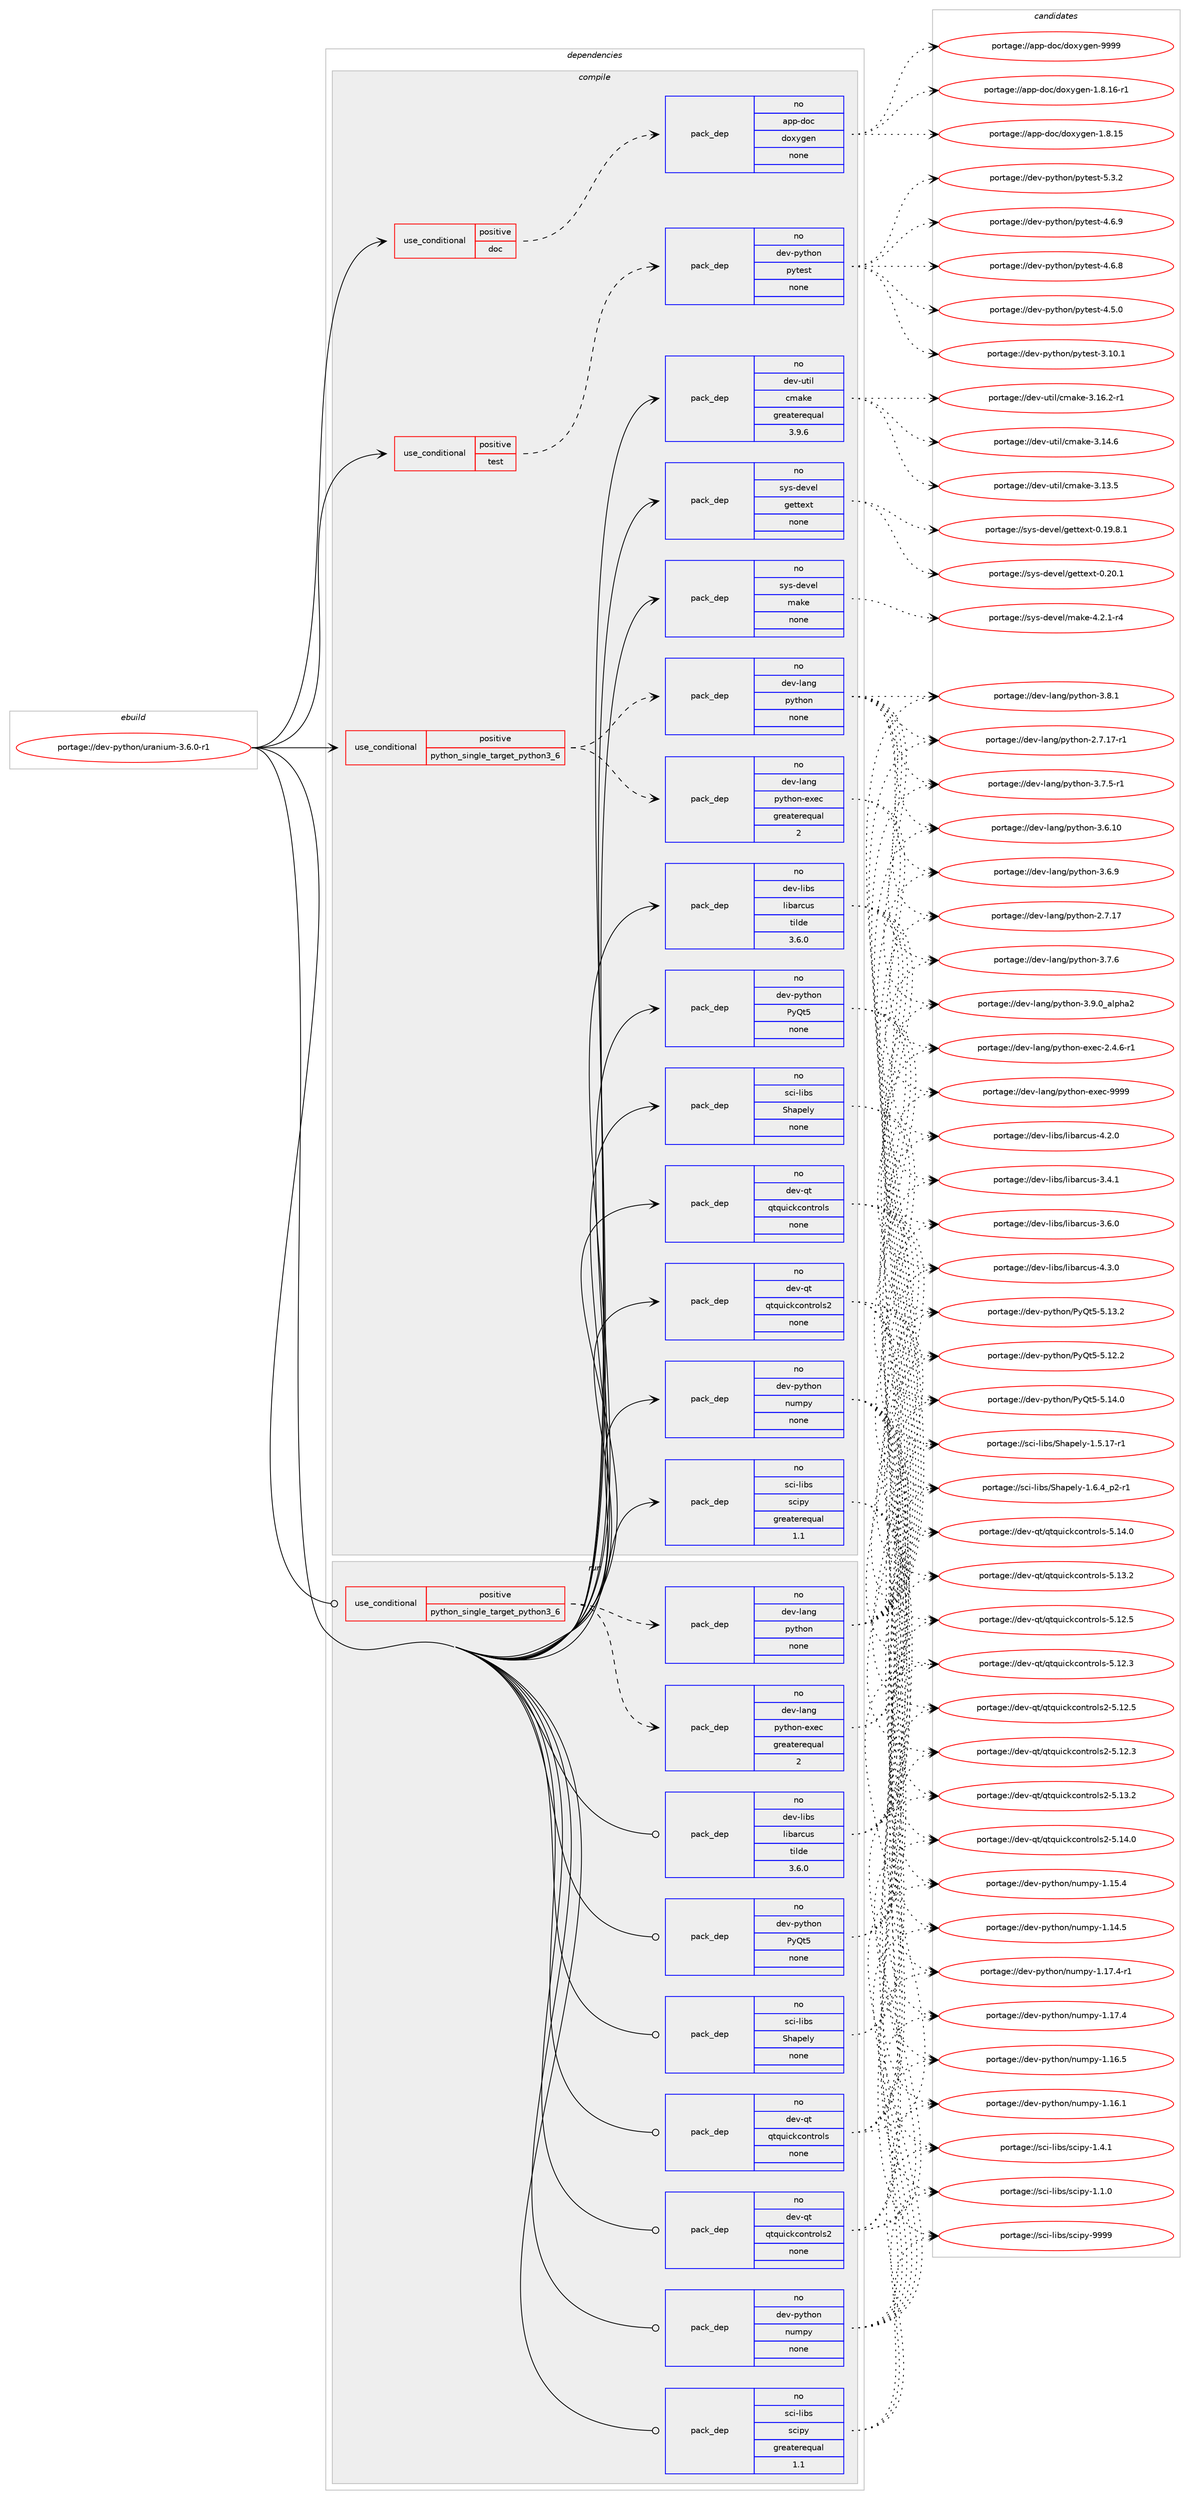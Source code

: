 digraph prolog {

# *************
# Graph options
# *************

newrank=true;
concentrate=true;
compound=true;
graph [rankdir=LR,fontname=Helvetica,fontsize=10,ranksep=1.5];#, ranksep=2.5, nodesep=0.2];
edge  [arrowhead=vee];
node  [fontname=Helvetica,fontsize=10];

# **********
# The ebuild
# **********

subgraph cluster_leftcol {
color=gray;
label=<<i>ebuild</i>>;
id [label="portage://dev-python/uranium-3.6.0-r1", color=red, width=4, href="../dev-python/uranium-3.6.0-r1.svg"];
}

# ****************
# The dependencies
# ****************

subgraph cluster_midcol {
color=gray;
label=<<i>dependencies</i>>;
subgraph cluster_compile {
fillcolor="#eeeeee";
style=filled;
label=<<i>compile</i>>;
subgraph cond104170 {
dependency419787 [label=<<TABLE BORDER="0" CELLBORDER="1" CELLSPACING="0" CELLPADDING="4"><TR><TD ROWSPAN="3" CELLPADDING="10">use_conditional</TD></TR><TR><TD>positive</TD></TR><TR><TD>doc</TD></TR></TABLE>>, shape=none, color=red];
subgraph pack310728 {
dependency419788 [label=<<TABLE BORDER="0" CELLBORDER="1" CELLSPACING="0" CELLPADDING="4" WIDTH="220"><TR><TD ROWSPAN="6" CELLPADDING="30">pack_dep</TD></TR><TR><TD WIDTH="110">no</TD></TR><TR><TD>app-doc</TD></TR><TR><TD>doxygen</TD></TR><TR><TD>none</TD></TR><TR><TD></TD></TR></TABLE>>, shape=none, color=blue];
}
dependency419787:e -> dependency419788:w [weight=20,style="dashed",arrowhead="vee"];
}
id:e -> dependency419787:w [weight=20,style="solid",arrowhead="vee"];
subgraph cond104171 {
dependency419789 [label=<<TABLE BORDER="0" CELLBORDER="1" CELLSPACING="0" CELLPADDING="4"><TR><TD ROWSPAN="3" CELLPADDING="10">use_conditional</TD></TR><TR><TD>positive</TD></TR><TR><TD>python_single_target_python3_6</TD></TR></TABLE>>, shape=none, color=red];
subgraph pack310729 {
dependency419790 [label=<<TABLE BORDER="0" CELLBORDER="1" CELLSPACING="0" CELLPADDING="4" WIDTH="220"><TR><TD ROWSPAN="6" CELLPADDING="30">pack_dep</TD></TR><TR><TD WIDTH="110">no</TD></TR><TR><TD>dev-lang</TD></TR><TR><TD>python</TD></TR><TR><TD>none</TD></TR><TR><TD></TD></TR></TABLE>>, shape=none, color=blue];
}
dependency419789:e -> dependency419790:w [weight=20,style="dashed",arrowhead="vee"];
subgraph pack310730 {
dependency419791 [label=<<TABLE BORDER="0" CELLBORDER="1" CELLSPACING="0" CELLPADDING="4" WIDTH="220"><TR><TD ROWSPAN="6" CELLPADDING="30">pack_dep</TD></TR><TR><TD WIDTH="110">no</TD></TR><TR><TD>dev-lang</TD></TR><TR><TD>python-exec</TD></TR><TR><TD>greaterequal</TD></TR><TR><TD>2</TD></TR></TABLE>>, shape=none, color=blue];
}
dependency419789:e -> dependency419791:w [weight=20,style="dashed",arrowhead="vee"];
}
id:e -> dependency419789:w [weight=20,style="solid",arrowhead="vee"];
subgraph cond104172 {
dependency419792 [label=<<TABLE BORDER="0" CELLBORDER="1" CELLSPACING="0" CELLPADDING="4"><TR><TD ROWSPAN="3" CELLPADDING="10">use_conditional</TD></TR><TR><TD>positive</TD></TR><TR><TD>test</TD></TR></TABLE>>, shape=none, color=red];
subgraph pack310731 {
dependency419793 [label=<<TABLE BORDER="0" CELLBORDER="1" CELLSPACING="0" CELLPADDING="4" WIDTH="220"><TR><TD ROWSPAN="6" CELLPADDING="30">pack_dep</TD></TR><TR><TD WIDTH="110">no</TD></TR><TR><TD>dev-python</TD></TR><TR><TD>pytest</TD></TR><TR><TD>none</TD></TR><TR><TD></TD></TR></TABLE>>, shape=none, color=blue];
}
dependency419792:e -> dependency419793:w [weight=20,style="dashed",arrowhead="vee"];
}
id:e -> dependency419792:w [weight=20,style="solid",arrowhead="vee"];
subgraph pack310732 {
dependency419794 [label=<<TABLE BORDER="0" CELLBORDER="1" CELLSPACING="0" CELLPADDING="4" WIDTH="220"><TR><TD ROWSPAN="6" CELLPADDING="30">pack_dep</TD></TR><TR><TD WIDTH="110">no</TD></TR><TR><TD>dev-libs</TD></TR><TR><TD>libarcus</TD></TR><TR><TD>tilde</TD></TR><TR><TD>3.6.0</TD></TR></TABLE>>, shape=none, color=blue];
}
id:e -> dependency419794:w [weight=20,style="solid",arrowhead="vee"];
subgraph pack310733 {
dependency419795 [label=<<TABLE BORDER="0" CELLBORDER="1" CELLSPACING="0" CELLPADDING="4" WIDTH="220"><TR><TD ROWSPAN="6" CELLPADDING="30">pack_dep</TD></TR><TR><TD WIDTH="110">no</TD></TR><TR><TD>dev-python</TD></TR><TR><TD>PyQt5</TD></TR><TR><TD>none</TD></TR><TR><TD></TD></TR></TABLE>>, shape=none, color=blue];
}
id:e -> dependency419795:w [weight=20,style="solid",arrowhead="vee"];
subgraph pack310734 {
dependency419796 [label=<<TABLE BORDER="0" CELLBORDER="1" CELLSPACING="0" CELLPADDING="4" WIDTH="220"><TR><TD ROWSPAN="6" CELLPADDING="30">pack_dep</TD></TR><TR><TD WIDTH="110">no</TD></TR><TR><TD>dev-python</TD></TR><TR><TD>numpy</TD></TR><TR><TD>none</TD></TR><TR><TD></TD></TR></TABLE>>, shape=none, color=blue];
}
id:e -> dependency419796:w [weight=20,style="solid",arrowhead="vee"];
subgraph pack310735 {
dependency419797 [label=<<TABLE BORDER="0" CELLBORDER="1" CELLSPACING="0" CELLPADDING="4" WIDTH="220"><TR><TD ROWSPAN="6" CELLPADDING="30">pack_dep</TD></TR><TR><TD WIDTH="110">no</TD></TR><TR><TD>dev-qt</TD></TR><TR><TD>qtquickcontrols</TD></TR><TR><TD>none</TD></TR><TR><TD></TD></TR></TABLE>>, shape=none, color=blue];
}
id:e -> dependency419797:w [weight=20,style="solid",arrowhead="vee"];
subgraph pack310736 {
dependency419798 [label=<<TABLE BORDER="0" CELLBORDER="1" CELLSPACING="0" CELLPADDING="4" WIDTH="220"><TR><TD ROWSPAN="6" CELLPADDING="30">pack_dep</TD></TR><TR><TD WIDTH="110">no</TD></TR><TR><TD>dev-qt</TD></TR><TR><TD>qtquickcontrols2</TD></TR><TR><TD>none</TD></TR><TR><TD></TD></TR></TABLE>>, shape=none, color=blue];
}
id:e -> dependency419798:w [weight=20,style="solid",arrowhead="vee"];
subgraph pack310737 {
dependency419799 [label=<<TABLE BORDER="0" CELLBORDER="1" CELLSPACING="0" CELLPADDING="4" WIDTH="220"><TR><TD ROWSPAN="6" CELLPADDING="30">pack_dep</TD></TR><TR><TD WIDTH="110">no</TD></TR><TR><TD>dev-util</TD></TR><TR><TD>cmake</TD></TR><TR><TD>greaterequal</TD></TR><TR><TD>3.9.6</TD></TR></TABLE>>, shape=none, color=blue];
}
id:e -> dependency419799:w [weight=20,style="solid",arrowhead="vee"];
subgraph pack310738 {
dependency419800 [label=<<TABLE BORDER="0" CELLBORDER="1" CELLSPACING="0" CELLPADDING="4" WIDTH="220"><TR><TD ROWSPAN="6" CELLPADDING="30">pack_dep</TD></TR><TR><TD WIDTH="110">no</TD></TR><TR><TD>sci-libs</TD></TR><TR><TD>Shapely</TD></TR><TR><TD>none</TD></TR><TR><TD></TD></TR></TABLE>>, shape=none, color=blue];
}
id:e -> dependency419800:w [weight=20,style="solid",arrowhead="vee"];
subgraph pack310739 {
dependency419801 [label=<<TABLE BORDER="0" CELLBORDER="1" CELLSPACING="0" CELLPADDING="4" WIDTH="220"><TR><TD ROWSPAN="6" CELLPADDING="30">pack_dep</TD></TR><TR><TD WIDTH="110">no</TD></TR><TR><TD>sci-libs</TD></TR><TR><TD>scipy</TD></TR><TR><TD>greaterequal</TD></TR><TR><TD>1.1</TD></TR></TABLE>>, shape=none, color=blue];
}
id:e -> dependency419801:w [weight=20,style="solid",arrowhead="vee"];
subgraph pack310740 {
dependency419802 [label=<<TABLE BORDER="0" CELLBORDER="1" CELLSPACING="0" CELLPADDING="4" WIDTH="220"><TR><TD ROWSPAN="6" CELLPADDING="30">pack_dep</TD></TR><TR><TD WIDTH="110">no</TD></TR><TR><TD>sys-devel</TD></TR><TR><TD>gettext</TD></TR><TR><TD>none</TD></TR><TR><TD></TD></TR></TABLE>>, shape=none, color=blue];
}
id:e -> dependency419802:w [weight=20,style="solid",arrowhead="vee"];
subgraph pack310741 {
dependency419803 [label=<<TABLE BORDER="0" CELLBORDER="1" CELLSPACING="0" CELLPADDING="4" WIDTH="220"><TR><TD ROWSPAN="6" CELLPADDING="30">pack_dep</TD></TR><TR><TD WIDTH="110">no</TD></TR><TR><TD>sys-devel</TD></TR><TR><TD>make</TD></TR><TR><TD>none</TD></TR><TR><TD></TD></TR></TABLE>>, shape=none, color=blue];
}
id:e -> dependency419803:w [weight=20,style="solid",arrowhead="vee"];
}
subgraph cluster_compileandrun {
fillcolor="#eeeeee";
style=filled;
label=<<i>compile and run</i>>;
}
subgraph cluster_run {
fillcolor="#eeeeee";
style=filled;
label=<<i>run</i>>;
subgraph cond104173 {
dependency419804 [label=<<TABLE BORDER="0" CELLBORDER="1" CELLSPACING="0" CELLPADDING="4"><TR><TD ROWSPAN="3" CELLPADDING="10">use_conditional</TD></TR><TR><TD>positive</TD></TR><TR><TD>python_single_target_python3_6</TD></TR></TABLE>>, shape=none, color=red];
subgraph pack310742 {
dependency419805 [label=<<TABLE BORDER="0" CELLBORDER="1" CELLSPACING="0" CELLPADDING="4" WIDTH="220"><TR><TD ROWSPAN="6" CELLPADDING="30">pack_dep</TD></TR><TR><TD WIDTH="110">no</TD></TR><TR><TD>dev-lang</TD></TR><TR><TD>python</TD></TR><TR><TD>none</TD></TR><TR><TD></TD></TR></TABLE>>, shape=none, color=blue];
}
dependency419804:e -> dependency419805:w [weight=20,style="dashed",arrowhead="vee"];
subgraph pack310743 {
dependency419806 [label=<<TABLE BORDER="0" CELLBORDER="1" CELLSPACING="0" CELLPADDING="4" WIDTH="220"><TR><TD ROWSPAN="6" CELLPADDING="30">pack_dep</TD></TR><TR><TD WIDTH="110">no</TD></TR><TR><TD>dev-lang</TD></TR><TR><TD>python-exec</TD></TR><TR><TD>greaterequal</TD></TR><TR><TD>2</TD></TR></TABLE>>, shape=none, color=blue];
}
dependency419804:e -> dependency419806:w [weight=20,style="dashed",arrowhead="vee"];
}
id:e -> dependency419804:w [weight=20,style="solid",arrowhead="odot"];
subgraph pack310744 {
dependency419807 [label=<<TABLE BORDER="0" CELLBORDER="1" CELLSPACING="0" CELLPADDING="4" WIDTH="220"><TR><TD ROWSPAN="6" CELLPADDING="30">pack_dep</TD></TR><TR><TD WIDTH="110">no</TD></TR><TR><TD>dev-libs</TD></TR><TR><TD>libarcus</TD></TR><TR><TD>tilde</TD></TR><TR><TD>3.6.0</TD></TR></TABLE>>, shape=none, color=blue];
}
id:e -> dependency419807:w [weight=20,style="solid",arrowhead="odot"];
subgraph pack310745 {
dependency419808 [label=<<TABLE BORDER="0" CELLBORDER="1" CELLSPACING="0" CELLPADDING="4" WIDTH="220"><TR><TD ROWSPAN="6" CELLPADDING="30">pack_dep</TD></TR><TR><TD WIDTH="110">no</TD></TR><TR><TD>dev-python</TD></TR><TR><TD>PyQt5</TD></TR><TR><TD>none</TD></TR><TR><TD></TD></TR></TABLE>>, shape=none, color=blue];
}
id:e -> dependency419808:w [weight=20,style="solid",arrowhead="odot"];
subgraph pack310746 {
dependency419809 [label=<<TABLE BORDER="0" CELLBORDER="1" CELLSPACING="0" CELLPADDING="4" WIDTH="220"><TR><TD ROWSPAN="6" CELLPADDING="30">pack_dep</TD></TR><TR><TD WIDTH="110">no</TD></TR><TR><TD>dev-python</TD></TR><TR><TD>numpy</TD></TR><TR><TD>none</TD></TR><TR><TD></TD></TR></TABLE>>, shape=none, color=blue];
}
id:e -> dependency419809:w [weight=20,style="solid",arrowhead="odot"];
subgraph pack310747 {
dependency419810 [label=<<TABLE BORDER="0" CELLBORDER="1" CELLSPACING="0" CELLPADDING="4" WIDTH="220"><TR><TD ROWSPAN="6" CELLPADDING="30">pack_dep</TD></TR><TR><TD WIDTH="110">no</TD></TR><TR><TD>dev-qt</TD></TR><TR><TD>qtquickcontrols</TD></TR><TR><TD>none</TD></TR><TR><TD></TD></TR></TABLE>>, shape=none, color=blue];
}
id:e -> dependency419810:w [weight=20,style="solid",arrowhead="odot"];
subgraph pack310748 {
dependency419811 [label=<<TABLE BORDER="0" CELLBORDER="1" CELLSPACING="0" CELLPADDING="4" WIDTH="220"><TR><TD ROWSPAN="6" CELLPADDING="30">pack_dep</TD></TR><TR><TD WIDTH="110">no</TD></TR><TR><TD>dev-qt</TD></TR><TR><TD>qtquickcontrols2</TD></TR><TR><TD>none</TD></TR><TR><TD></TD></TR></TABLE>>, shape=none, color=blue];
}
id:e -> dependency419811:w [weight=20,style="solid",arrowhead="odot"];
subgraph pack310749 {
dependency419812 [label=<<TABLE BORDER="0" CELLBORDER="1" CELLSPACING="0" CELLPADDING="4" WIDTH="220"><TR><TD ROWSPAN="6" CELLPADDING="30">pack_dep</TD></TR><TR><TD WIDTH="110">no</TD></TR><TR><TD>sci-libs</TD></TR><TR><TD>Shapely</TD></TR><TR><TD>none</TD></TR><TR><TD></TD></TR></TABLE>>, shape=none, color=blue];
}
id:e -> dependency419812:w [weight=20,style="solid",arrowhead="odot"];
subgraph pack310750 {
dependency419813 [label=<<TABLE BORDER="0" CELLBORDER="1" CELLSPACING="0" CELLPADDING="4" WIDTH="220"><TR><TD ROWSPAN="6" CELLPADDING="30">pack_dep</TD></TR><TR><TD WIDTH="110">no</TD></TR><TR><TD>sci-libs</TD></TR><TR><TD>scipy</TD></TR><TR><TD>greaterequal</TD></TR><TR><TD>1.1</TD></TR></TABLE>>, shape=none, color=blue];
}
id:e -> dependency419813:w [weight=20,style="solid",arrowhead="odot"];
}
}

# **************
# The candidates
# **************

subgraph cluster_choices {
rank=same;
color=gray;
label=<<i>candidates</i>>;

subgraph choice310728 {
color=black;
nodesep=1;
choice971121124510011199471001111201211031011104557575757 [label="portage://app-doc/doxygen-9999", color=red, width=4,href="../app-doc/doxygen-9999.svg"];
choice97112112451001119947100111120121103101110454946564649544511449 [label="portage://app-doc/doxygen-1.8.16-r1", color=red, width=4,href="../app-doc/doxygen-1.8.16-r1.svg"];
choice9711211245100111994710011112012110310111045494656464953 [label="portage://app-doc/doxygen-1.8.15", color=red, width=4,href="../app-doc/doxygen-1.8.15.svg"];
dependency419788:e -> choice971121124510011199471001111201211031011104557575757:w [style=dotted,weight="100"];
dependency419788:e -> choice97112112451001119947100111120121103101110454946564649544511449:w [style=dotted,weight="100"];
dependency419788:e -> choice9711211245100111994710011112012110310111045494656464953:w [style=dotted,weight="100"];
}
subgraph choice310729 {
color=black;
nodesep=1;
choice10010111845108971101034711212111610411111045514657464895971081121049750 [label="portage://dev-lang/python-3.9.0_alpha2", color=red, width=4,href="../dev-lang/python-3.9.0_alpha2.svg"];
choice100101118451089711010347112121116104111110455146564649 [label="portage://dev-lang/python-3.8.1", color=red, width=4,href="../dev-lang/python-3.8.1.svg"];
choice100101118451089711010347112121116104111110455146554654 [label="portage://dev-lang/python-3.7.6", color=red, width=4,href="../dev-lang/python-3.7.6.svg"];
choice1001011184510897110103471121211161041111104551465546534511449 [label="portage://dev-lang/python-3.7.5-r1", color=red, width=4,href="../dev-lang/python-3.7.5-r1.svg"];
choice100101118451089711010347112121116104111110455146544657 [label="portage://dev-lang/python-3.6.9", color=red, width=4,href="../dev-lang/python-3.6.9.svg"];
choice10010111845108971101034711212111610411111045514654464948 [label="portage://dev-lang/python-3.6.10", color=red, width=4,href="../dev-lang/python-3.6.10.svg"];
choice100101118451089711010347112121116104111110455046554649554511449 [label="portage://dev-lang/python-2.7.17-r1", color=red, width=4,href="../dev-lang/python-2.7.17-r1.svg"];
choice10010111845108971101034711212111610411111045504655464955 [label="portage://dev-lang/python-2.7.17", color=red, width=4,href="../dev-lang/python-2.7.17.svg"];
dependency419790:e -> choice10010111845108971101034711212111610411111045514657464895971081121049750:w [style=dotted,weight="100"];
dependency419790:e -> choice100101118451089711010347112121116104111110455146564649:w [style=dotted,weight="100"];
dependency419790:e -> choice100101118451089711010347112121116104111110455146554654:w [style=dotted,weight="100"];
dependency419790:e -> choice1001011184510897110103471121211161041111104551465546534511449:w [style=dotted,weight="100"];
dependency419790:e -> choice100101118451089711010347112121116104111110455146544657:w [style=dotted,weight="100"];
dependency419790:e -> choice10010111845108971101034711212111610411111045514654464948:w [style=dotted,weight="100"];
dependency419790:e -> choice100101118451089711010347112121116104111110455046554649554511449:w [style=dotted,weight="100"];
dependency419790:e -> choice10010111845108971101034711212111610411111045504655464955:w [style=dotted,weight="100"];
}
subgraph choice310730 {
color=black;
nodesep=1;
choice10010111845108971101034711212111610411111045101120101994557575757 [label="portage://dev-lang/python-exec-9999", color=red, width=4,href="../dev-lang/python-exec-9999.svg"];
choice10010111845108971101034711212111610411111045101120101994550465246544511449 [label="portage://dev-lang/python-exec-2.4.6-r1", color=red, width=4,href="../dev-lang/python-exec-2.4.6-r1.svg"];
dependency419791:e -> choice10010111845108971101034711212111610411111045101120101994557575757:w [style=dotted,weight="100"];
dependency419791:e -> choice10010111845108971101034711212111610411111045101120101994550465246544511449:w [style=dotted,weight="100"];
}
subgraph choice310731 {
color=black;
nodesep=1;
choice1001011184511212111610411111047112121116101115116455346514650 [label="portage://dev-python/pytest-5.3.2", color=red, width=4,href="../dev-python/pytest-5.3.2.svg"];
choice1001011184511212111610411111047112121116101115116455246544657 [label="portage://dev-python/pytest-4.6.9", color=red, width=4,href="../dev-python/pytest-4.6.9.svg"];
choice1001011184511212111610411111047112121116101115116455246544656 [label="portage://dev-python/pytest-4.6.8", color=red, width=4,href="../dev-python/pytest-4.6.8.svg"];
choice1001011184511212111610411111047112121116101115116455246534648 [label="portage://dev-python/pytest-4.5.0", color=red, width=4,href="../dev-python/pytest-4.5.0.svg"];
choice100101118451121211161041111104711212111610111511645514649484649 [label="portage://dev-python/pytest-3.10.1", color=red, width=4,href="../dev-python/pytest-3.10.1.svg"];
dependency419793:e -> choice1001011184511212111610411111047112121116101115116455346514650:w [style=dotted,weight="100"];
dependency419793:e -> choice1001011184511212111610411111047112121116101115116455246544657:w [style=dotted,weight="100"];
dependency419793:e -> choice1001011184511212111610411111047112121116101115116455246544656:w [style=dotted,weight="100"];
dependency419793:e -> choice1001011184511212111610411111047112121116101115116455246534648:w [style=dotted,weight="100"];
dependency419793:e -> choice100101118451121211161041111104711212111610111511645514649484649:w [style=dotted,weight="100"];
}
subgraph choice310732 {
color=black;
nodesep=1;
choice100101118451081059811547108105989711499117115455246514648 [label="portage://dev-libs/libarcus-4.3.0", color=red, width=4,href="../dev-libs/libarcus-4.3.0.svg"];
choice100101118451081059811547108105989711499117115455246504648 [label="portage://dev-libs/libarcus-4.2.0", color=red, width=4,href="../dev-libs/libarcus-4.2.0.svg"];
choice100101118451081059811547108105989711499117115455146544648 [label="portage://dev-libs/libarcus-3.6.0", color=red, width=4,href="../dev-libs/libarcus-3.6.0.svg"];
choice100101118451081059811547108105989711499117115455146524649 [label="portage://dev-libs/libarcus-3.4.1", color=red, width=4,href="../dev-libs/libarcus-3.4.1.svg"];
dependency419794:e -> choice100101118451081059811547108105989711499117115455246514648:w [style=dotted,weight="100"];
dependency419794:e -> choice100101118451081059811547108105989711499117115455246504648:w [style=dotted,weight="100"];
dependency419794:e -> choice100101118451081059811547108105989711499117115455146544648:w [style=dotted,weight="100"];
dependency419794:e -> choice100101118451081059811547108105989711499117115455146524649:w [style=dotted,weight="100"];
}
subgraph choice310733 {
color=black;
nodesep=1;
choice100101118451121211161041111104780121811165345534649524648 [label="portage://dev-python/PyQt5-5.14.0", color=red, width=4,href="../dev-python/PyQt5-5.14.0.svg"];
choice100101118451121211161041111104780121811165345534649514650 [label="portage://dev-python/PyQt5-5.13.2", color=red, width=4,href="../dev-python/PyQt5-5.13.2.svg"];
choice100101118451121211161041111104780121811165345534649504650 [label="portage://dev-python/PyQt5-5.12.2", color=red, width=4,href="../dev-python/PyQt5-5.12.2.svg"];
dependency419795:e -> choice100101118451121211161041111104780121811165345534649524648:w [style=dotted,weight="100"];
dependency419795:e -> choice100101118451121211161041111104780121811165345534649514650:w [style=dotted,weight="100"];
dependency419795:e -> choice100101118451121211161041111104780121811165345534649504650:w [style=dotted,weight="100"];
}
subgraph choice310734 {
color=black;
nodesep=1;
choice1001011184511212111610411111047110117109112121454946495546524511449 [label="portage://dev-python/numpy-1.17.4-r1", color=red, width=4,href="../dev-python/numpy-1.17.4-r1.svg"];
choice100101118451121211161041111104711011710911212145494649554652 [label="portage://dev-python/numpy-1.17.4", color=red, width=4,href="../dev-python/numpy-1.17.4.svg"];
choice100101118451121211161041111104711011710911212145494649544653 [label="portage://dev-python/numpy-1.16.5", color=red, width=4,href="../dev-python/numpy-1.16.5.svg"];
choice100101118451121211161041111104711011710911212145494649544649 [label="portage://dev-python/numpy-1.16.1", color=red, width=4,href="../dev-python/numpy-1.16.1.svg"];
choice100101118451121211161041111104711011710911212145494649534652 [label="portage://dev-python/numpy-1.15.4", color=red, width=4,href="../dev-python/numpy-1.15.4.svg"];
choice100101118451121211161041111104711011710911212145494649524653 [label="portage://dev-python/numpy-1.14.5", color=red, width=4,href="../dev-python/numpy-1.14.5.svg"];
dependency419796:e -> choice1001011184511212111610411111047110117109112121454946495546524511449:w [style=dotted,weight="100"];
dependency419796:e -> choice100101118451121211161041111104711011710911212145494649554652:w [style=dotted,weight="100"];
dependency419796:e -> choice100101118451121211161041111104711011710911212145494649544653:w [style=dotted,weight="100"];
dependency419796:e -> choice100101118451121211161041111104711011710911212145494649544649:w [style=dotted,weight="100"];
dependency419796:e -> choice100101118451121211161041111104711011710911212145494649534652:w [style=dotted,weight="100"];
dependency419796:e -> choice100101118451121211161041111104711011710911212145494649524653:w [style=dotted,weight="100"];
}
subgraph choice310735 {
color=black;
nodesep=1;
choice1001011184511311647113116113117105991079911111011611411110811545534649524648 [label="portage://dev-qt/qtquickcontrols-5.14.0", color=red, width=4,href="../dev-qt/qtquickcontrols-5.14.0.svg"];
choice1001011184511311647113116113117105991079911111011611411110811545534649514650 [label="portage://dev-qt/qtquickcontrols-5.13.2", color=red, width=4,href="../dev-qt/qtquickcontrols-5.13.2.svg"];
choice1001011184511311647113116113117105991079911111011611411110811545534649504653 [label="portage://dev-qt/qtquickcontrols-5.12.5", color=red, width=4,href="../dev-qt/qtquickcontrols-5.12.5.svg"];
choice1001011184511311647113116113117105991079911111011611411110811545534649504651 [label="portage://dev-qt/qtquickcontrols-5.12.3", color=red, width=4,href="../dev-qt/qtquickcontrols-5.12.3.svg"];
dependency419797:e -> choice1001011184511311647113116113117105991079911111011611411110811545534649524648:w [style=dotted,weight="100"];
dependency419797:e -> choice1001011184511311647113116113117105991079911111011611411110811545534649514650:w [style=dotted,weight="100"];
dependency419797:e -> choice1001011184511311647113116113117105991079911111011611411110811545534649504653:w [style=dotted,weight="100"];
dependency419797:e -> choice1001011184511311647113116113117105991079911111011611411110811545534649504651:w [style=dotted,weight="100"];
}
subgraph choice310736 {
color=black;
nodesep=1;
choice100101118451131164711311611311710599107991111101161141111081155045534649524648 [label="portage://dev-qt/qtquickcontrols2-5.14.0", color=red, width=4,href="../dev-qt/qtquickcontrols2-5.14.0.svg"];
choice100101118451131164711311611311710599107991111101161141111081155045534649514650 [label="portage://dev-qt/qtquickcontrols2-5.13.2", color=red, width=4,href="../dev-qt/qtquickcontrols2-5.13.2.svg"];
choice100101118451131164711311611311710599107991111101161141111081155045534649504653 [label="portage://dev-qt/qtquickcontrols2-5.12.5", color=red, width=4,href="../dev-qt/qtquickcontrols2-5.12.5.svg"];
choice100101118451131164711311611311710599107991111101161141111081155045534649504651 [label="portage://dev-qt/qtquickcontrols2-5.12.3", color=red, width=4,href="../dev-qt/qtquickcontrols2-5.12.3.svg"];
dependency419798:e -> choice100101118451131164711311611311710599107991111101161141111081155045534649524648:w [style=dotted,weight="100"];
dependency419798:e -> choice100101118451131164711311611311710599107991111101161141111081155045534649514650:w [style=dotted,weight="100"];
dependency419798:e -> choice100101118451131164711311611311710599107991111101161141111081155045534649504653:w [style=dotted,weight="100"];
dependency419798:e -> choice100101118451131164711311611311710599107991111101161141111081155045534649504651:w [style=dotted,weight="100"];
}
subgraph choice310737 {
color=black;
nodesep=1;
choice10010111845117116105108479910997107101455146495446504511449 [label="portage://dev-util/cmake-3.16.2-r1", color=red, width=4,href="../dev-util/cmake-3.16.2-r1.svg"];
choice1001011184511711610510847991099710710145514649524654 [label="portage://dev-util/cmake-3.14.6", color=red, width=4,href="../dev-util/cmake-3.14.6.svg"];
choice1001011184511711610510847991099710710145514649514653 [label="portage://dev-util/cmake-3.13.5", color=red, width=4,href="../dev-util/cmake-3.13.5.svg"];
dependency419799:e -> choice10010111845117116105108479910997107101455146495446504511449:w [style=dotted,weight="100"];
dependency419799:e -> choice1001011184511711610510847991099710710145514649524654:w [style=dotted,weight="100"];
dependency419799:e -> choice1001011184511711610510847991099710710145514649514653:w [style=dotted,weight="100"];
}
subgraph choice310738 {
color=black;
nodesep=1;
choice11599105451081059811547831049711210110812145494654465295112504511449 [label="portage://sci-libs/Shapely-1.6.4_p2-r1", color=red, width=4,href="../sci-libs/Shapely-1.6.4_p2-r1.svg"];
choice115991054510810598115478310497112101108121454946534649554511449 [label="portage://sci-libs/Shapely-1.5.17-r1", color=red, width=4,href="../sci-libs/Shapely-1.5.17-r1.svg"];
dependency419800:e -> choice11599105451081059811547831049711210110812145494654465295112504511449:w [style=dotted,weight="100"];
dependency419800:e -> choice115991054510810598115478310497112101108121454946534649554511449:w [style=dotted,weight="100"];
}
subgraph choice310739 {
color=black;
nodesep=1;
choice11599105451081059811547115991051121214557575757 [label="portage://sci-libs/scipy-9999", color=red, width=4,href="../sci-libs/scipy-9999.svg"];
choice1159910545108105981154711599105112121454946524649 [label="portage://sci-libs/scipy-1.4.1", color=red, width=4,href="../sci-libs/scipy-1.4.1.svg"];
choice1159910545108105981154711599105112121454946494648 [label="portage://sci-libs/scipy-1.1.0", color=red, width=4,href="../sci-libs/scipy-1.1.0.svg"];
dependency419801:e -> choice11599105451081059811547115991051121214557575757:w [style=dotted,weight="100"];
dependency419801:e -> choice1159910545108105981154711599105112121454946524649:w [style=dotted,weight="100"];
dependency419801:e -> choice1159910545108105981154711599105112121454946494648:w [style=dotted,weight="100"];
}
subgraph choice310740 {
color=black;
nodesep=1;
choice115121115451001011181011084710310111611610112011645484650484649 [label="portage://sys-devel/gettext-0.20.1", color=red, width=4,href="../sys-devel/gettext-0.20.1.svg"];
choice1151211154510010111810110847103101116116101120116454846495746564649 [label="portage://sys-devel/gettext-0.19.8.1", color=red, width=4,href="../sys-devel/gettext-0.19.8.1.svg"];
dependency419802:e -> choice115121115451001011181011084710310111611610112011645484650484649:w [style=dotted,weight="100"];
dependency419802:e -> choice1151211154510010111810110847103101116116101120116454846495746564649:w [style=dotted,weight="100"];
}
subgraph choice310741 {
color=black;
nodesep=1;
choice1151211154510010111810110847109971071014552465046494511452 [label="portage://sys-devel/make-4.2.1-r4", color=red, width=4,href="../sys-devel/make-4.2.1-r4.svg"];
dependency419803:e -> choice1151211154510010111810110847109971071014552465046494511452:w [style=dotted,weight="100"];
}
subgraph choice310742 {
color=black;
nodesep=1;
choice10010111845108971101034711212111610411111045514657464895971081121049750 [label="portage://dev-lang/python-3.9.0_alpha2", color=red, width=4,href="../dev-lang/python-3.9.0_alpha2.svg"];
choice100101118451089711010347112121116104111110455146564649 [label="portage://dev-lang/python-3.8.1", color=red, width=4,href="../dev-lang/python-3.8.1.svg"];
choice100101118451089711010347112121116104111110455146554654 [label="portage://dev-lang/python-3.7.6", color=red, width=4,href="../dev-lang/python-3.7.6.svg"];
choice1001011184510897110103471121211161041111104551465546534511449 [label="portage://dev-lang/python-3.7.5-r1", color=red, width=4,href="../dev-lang/python-3.7.5-r1.svg"];
choice100101118451089711010347112121116104111110455146544657 [label="portage://dev-lang/python-3.6.9", color=red, width=4,href="../dev-lang/python-3.6.9.svg"];
choice10010111845108971101034711212111610411111045514654464948 [label="portage://dev-lang/python-3.6.10", color=red, width=4,href="../dev-lang/python-3.6.10.svg"];
choice100101118451089711010347112121116104111110455046554649554511449 [label="portage://dev-lang/python-2.7.17-r1", color=red, width=4,href="../dev-lang/python-2.7.17-r1.svg"];
choice10010111845108971101034711212111610411111045504655464955 [label="portage://dev-lang/python-2.7.17", color=red, width=4,href="../dev-lang/python-2.7.17.svg"];
dependency419805:e -> choice10010111845108971101034711212111610411111045514657464895971081121049750:w [style=dotted,weight="100"];
dependency419805:e -> choice100101118451089711010347112121116104111110455146564649:w [style=dotted,weight="100"];
dependency419805:e -> choice100101118451089711010347112121116104111110455146554654:w [style=dotted,weight="100"];
dependency419805:e -> choice1001011184510897110103471121211161041111104551465546534511449:w [style=dotted,weight="100"];
dependency419805:e -> choice100101118451089711010347112121116104111110455146544657:w [style=dotted,weight="100"];
dependency419805:e -> choice10010111845108971101034711212111610411111045514654464948:w [style=dotted,weight="100"];
dependency419805:e -> choice100101118451089711010347112121116104111110455046554649554511449:w [style=dotted,weight="100"];
dependency419805:e -> choice10010111845108971101034711212111610411111045504655464955:w [style=dotted,weight="100"];
}
subgraph choice310743 {
color=black;
nodesep=1;
choice10010111845108971101034711212111610411111045101120101994557575757 [label="portage://dev-lang/python-exec-9999", color=red, width=4,href="../dev-lang/python-exec-9999.svg"];
choice10010111845108971101034711212111610411111045101120101994550465246544511449 [label="portage://dev-lang/python-exec-2.4.6-r1", color=red, width=4,href="../dev-lang/python-exec-2.4.6-r1.svg"];
dependency419806:e -> choice10010111845108971101034711212111610411111045101120101994557575757:w [style=dotted,weight="100"];
dependency419806:e -> choice10010111845108971101034711212111610411111045101120101994550465246544511449:w [style=dotted,weight="100"];
}
subgraph choice310744 {
color=black;
nodesep=1;
choice100101118451081059811547108105989711499117115455246514648 [label="portage://dev-libs/libarcus-4.3.0", color=red, width=4,href="../dev-libs/libarcus-4.3.0.svg"];
choice100101118451081059811547108105989711499117115455246504648 [label="portage://dev-libs/libarcus-4.2.0", color=red, width=4,href="../dev-libs/libarcus-4.2.0.svg"];
choice100101118451081059811547108105989711499117115455146544648 [label="portage://dev-libs/libarcus-3.6.0", color=red, width=4,href="../dev-libs/libarcus-3.6.0.svg"];
choice100101118451081059811547108105989711499117115455146524649 [label="portage://dev-libs/libarcus-3.4.1", color=red, width=4,href="../dev-libs/libarcus-3.4.1.svg"];
dependency419807:e -> choice100101118451081059811547108105989711499117115455246514648:w [style=dotted,weight="100"];
dependency419807:e -> choice100101118451081059811547108105989711499117115455246504648:w [style=dotted,weight="100"];
dependency419807:e -> choice100101118451081059811547108105989711499117115455146544648:w [style=dotted,weight="100"];
dependency419807:e -> choice100101118451081059811547108105989711499117115455146524649:w [style=dotted,weight="100"];
}
subgraph choice310745 {
color=black;
nodesep=1;
choice100101118451121211161041111104780121811165345534649524648 [label="portage://dev-python/PyQt5-5.14.0", color=red, width=4,href="../dev-python/PyQt5-5.14.0.svg"];
choice100101118451121211161041111104780121811165345534649514650 [label="portage://dev-python/PyQt5-5.13.2", color=red, width=4,href="../dev-python/PyQt5-5.13.2.svg"];
choice100101118451121211161041111104780121811165345534649504650 [label="portage://dev-python/PyQt5-5.12.2", color=red, width=4,href="../dev-python/PyQt5-5.12.2.svg"];
dependency419808:e -> choice100101118451121211161041111104780121811165345534649524648:w [style=dotted,weight="100"];
dependency419808:e -> choice100101118451121211161041111104780121811165345534649514650:w [style=dotted,weight="100"];
dependency419808:e -> choice100101118451121211161041111104780121811165345534649504650:w [style=dotted,weight="100"];
}
subgraph choice310746 {
color=black;
nodesep=1;
choice1001011184511212111610411111047110117109112121454946495546524511449 [label="portage://dev-python/numpy-1.17.4-r1", color=red, width=4,href="../dev-python/numpy-1.17.4-r1.svg"];
choice100101118451121211161041111104711011710911212145494649554652 [label="portage://dev-python/numpy-1.17.4", color=red, width=4,href="../dev-python/numpy-1.17.4.svg"];
choice100101118451121211161041111104711011710911212145494649544653 [label="portage://dev-python/numpy-1.16.5", color=red, width=4,href="../dev-python/numpy-1.16.5.svg"];
choice100101118451121211161041111104711011710911212145494649544649 [label="portage://dev-python/numpy-1.16.1", color=red, width=4,href="../dev-python/numpy-1.16.1.svg"];
choice100101118451121211161041111104711011710911212145494649534652 [label="portage://dev-python/numpy-1.15.4", color=red, width=4,href="../dev-python/numpy-1.15.4.svg"];
choice100101118451121211161041111104711011710911212145494649524653 [label="portage://dev-python/numpy-1.14.5", color=red, width=4,href="../dev-python/numpy-1.14.5.svg"];
dependency419809:e -> choice1001011184511212111610411111047110117109112121454946495546524511449:w [style=dotted,weight="100"];
dependency419809:e -> choice100101118451121211161041111104711011710911212145494649554652:w [style=dotted,weight="100"];
dependency419809:e -> choice100101118451121211161041111104711011710911212145494649544653:w [style=dotted,weight="100"];
dependency419809:e -> choice100101118451121211161041111104711011710911212145494649544649:w [style=dotted,weight="100"];
dependency419809:e -> choice100101118451121211161041111104711011710911212145494649534652:w [style=dotted,weight="100"];
dependency419809:e -> choice100101118451121211161041111104711011710911212145494649524653:w [style=dotted,weight="100"];
}
subgraph choice310747 {
color=black;
nodesep=1;
choice1001011184511311647113116113117105991079911111011611411110811545534649524648 [label="portage://dev-qt/qtquickcontrols-5.14.0", color=red, width=4,href="../dev-qt/qtquickcontrols-5.14.0.svg"];
choice1001011184511311647113116113117105991079911111011611411110811545534649514650 [label="portage://dev-qt/qtquickcontrols-5.13.2", color=red, width=4,href="../dev-qt/qtquickcontrols-5.13.2.svg"];
choice1001011184511311647113116113117105991079911111011611411110811545534649504653 [label="portage://dev-qt/qtquickcontrols-5.12.5", color=red, width=4,href="../dev-qt/qtquickcontrols-5.12.5.svg"];
choice1001011184511311647113116113117105991079911111011611411110811545534649504651 [label="portage://dev-qt/qtquickcontrols-5.12.3", color=red, width=4,href="../dev-qt/qtquickcontrols-5.12.3.svg"];
dependency419810:e -> choice1001011184511311647113116113117105991079911111011611411110811545534649524648:w [style=dotted,weight="100"];
dependency419810:e -> choice1001011184511311647113116113117105991079911111011611411110811545534649514650:w [style=dotted,weight="100"];
dependency419810:e -> choice1001011184511311647113116113117105991079911111011611411110811545534649504653:w [style=dotted,weight="100"];
dependency419810:e -> choice1001011184511311647113116113117105991079911111011611411110811545534649504651:w [style=dotted,weight="100"];
}
subgraph choice310748 {
color=black;
nodesep=1;
choice100101118451131164711311611311710599107991111101161141111081155045534649524648 [label="portage://dev-qt/qtquickcontrols2-5.14.0", color=red, width=4,href="../dev-qt/qtquickcontrols2-5.14.0.svg"];
choice100101118451131164711311611311710599107991111101161141111081155045534649514650 [label="portage://dev-qt/qtquickcontrols2-5.13.2", color=red, width=4,href="../dev-qt/qtquickcontrols2-5.13.2.svg"];
choice100101118451131164711311611311710599107991111101161141111081155045534649504653 [label="portage://dev-qt/qtquickcontrols2-5.12.5", color=red, width=4,href="../dev-qt/qtquickcontrols2-5.12.5.svg"];
choice100101118451131164711311611311710599107991111101161141111081155045534649504651 [label="portage://dev-qt/qtquickcontrols2-5.12.3", color=red, width=4,href="../dev-qt/qtquickcontrols2-5.12.3.svg"];
dependency419811:e -> choice100101118451131164711311611311710599107991111101161141111081155045534649524648:w [style=dotted,weight="100"];
dependency419811:e -> choice100101118451131164711311611311710599107991111101161141111081155045534649514650:w [style=dotted,weight="100"];
dependency419811:e -> choice100101118451131164711311611311710599107991111101161141111081155045534649504653:w [style=dotted,weight="100"];
dependency419811:e -> choice100101118451131164711311611311710599107991111101161141111081155045534649504651:w [style=dotted,weight="100"];
}
subgraph choice310749 {
color=black;
nodesep=1;
choice11599105451081059811547831049711210110812145494654465295112504511449 [label="portage://sci-libs/Shapely-1.6.4_p2-r1", color=red, width=4,href="../sci-libs/Shapely-1.6.4_p2-r1.svg"];
choice115991054510810598115478310497112101108121454946534649554511449 [label="portage://sci-libs/Shapely-1.5.17-r1", color=red, width=4,href="../sci-libs/Shapely-1.5.17-r1.svg"];
dependency419812:e -> choice11599105451081059811547831049711210110812145494654465295112504511449:w [style=dotted,weight="100"];
dependency419812:e -> choice115991054510810598115478310497112101108121454946534649554511449:w [style=dotted,weight="100"];
}
subgraph choice310750 {
color=black;
nodesep=1;
choice11599105451081059811547115991051121214557575757 [label="portage://sci-libs/scipy-9999", color=red, width=4,href="../sci-libs/scipy-9999.svg"];
choice1159910545108105981154711599105112121454946524649 [label="portage://sci-libs/scipy-1.4.1", color=red, width=4,href="../sci-libs/scipy-1.4.1.svg"];
choice1159910545108105981154711599105112121454946494648 [label="portage://sci-libs/scipy-1.1.0", color=red, width=4,href="../sci-libs/scipy-1.1.0.svg"];
dependency419813:e -> choice11599105451081059811547115991051121214557575757:w [style=dotted,weight="100"];
dependency419813:e -> choice1159910545108105981154711599105112121454946524649:w [style=dotted,weight="100"];
dependency419813:e -> choice1159910545108105981154711599105112121454946494648:w [style=dotted,weight="100"];
}
}

}
